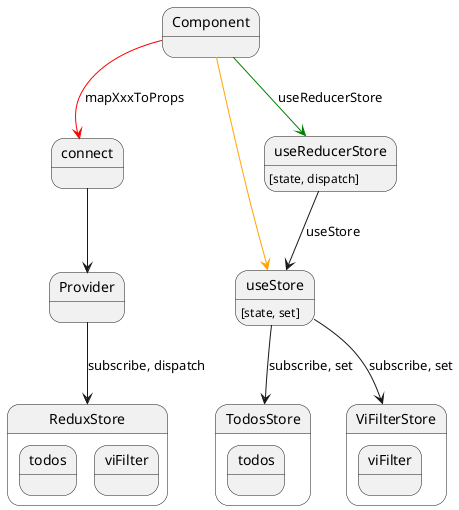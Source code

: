 @startuml

state ReduxStore {
  state "todos" as ReduxValue1
  state "viFilter" as ReduxValue2
}
state connect
state Provider

state TodosStore {
  state "todos" as SvelteValue1
}
state ViFilterStore {
  state "viFilter" as SvelteValue2
}
state useStore
useStore: [state, set]
state useReducerStore
useReducerStore: [state, dispatch]

state Component
' Redux path
Component -[#red]-> connect: mapXxxToProps
connect --> Provider
Provider --> ReduxStore: subscribe, dispatch

' Svelte path
Component -[#orange]-> useStore
Component -[#green]-> useReducerStore: useReducerStore
useReducerStore --> useStore: useStore
useStore --> TodosStore: subscribe, set
useStore --> ViFilterStore: subscribe, set
@enduml